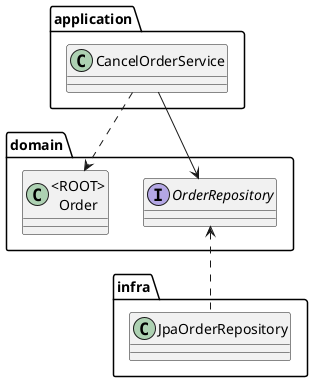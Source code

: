 @startuml

package "application" as a {
    class "CancelOrderService" as b
}

package "domain" as c {
    class "<ROOT>\nOrder" as d
    interface "OrderRepository" as e
}

package "infra" as f {
    class "JpaOrderRepository" as g
}

b .down.> d
b -down-> e

g .up.> e

@enduml